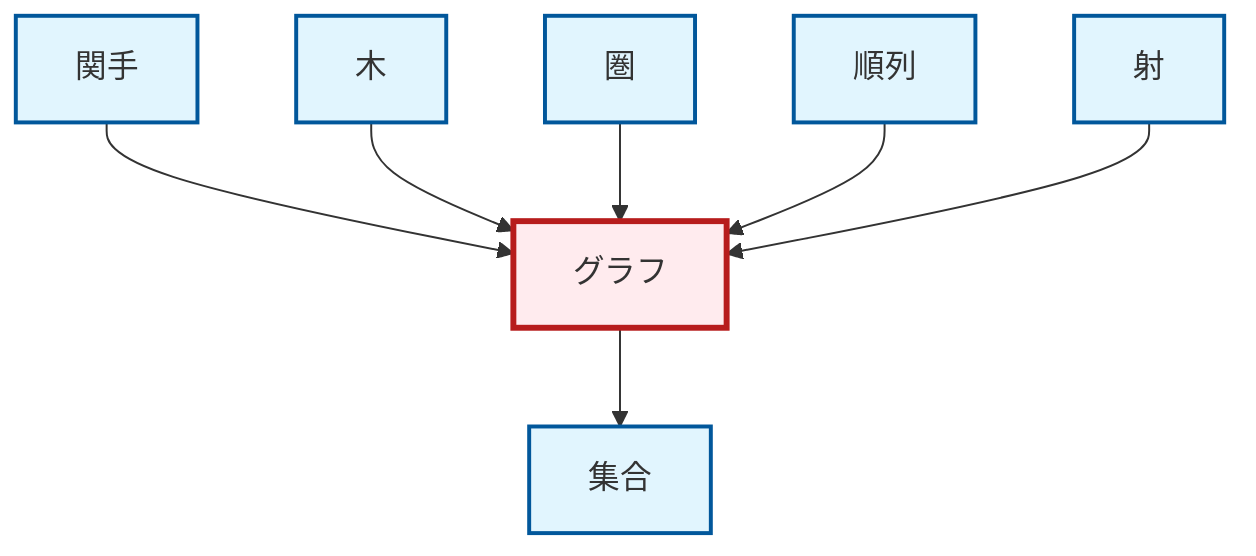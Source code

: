graph TD
    classDef definition fill:#e1f5fe,stroke:#01579b,stroke-width:2px
    classDef theorem fill:#f3e5f5,stroke:#4a148c,stroke-width:2px
    classDef axiom fill:#fff3e0,stroke:#e65100,stroke-width:2px
    classDef example fill:#e8f5e9,stroke:#1b5e20,stroke-width:2px
    classDef current fill:#ffebee,stroke:#b71c1c,stroke-width:3px
    def-permutation["順列"]:::definition
    def-set["集合"]:::definition
    def-graph["グラフ"]:::definition
    def-morphism["射"]:::definition
    def-category["圏"]:::definition
    def-functor["関手"]:::definition
    def-tree["木"]:::definition
    def-functor --> def-graph
    def-tree --> def-graph
    def-category --> def-graph
    def-permutation --> def-graph
    def-morphism --> def-graph
    def-graph --> def-set
    class def-graph current